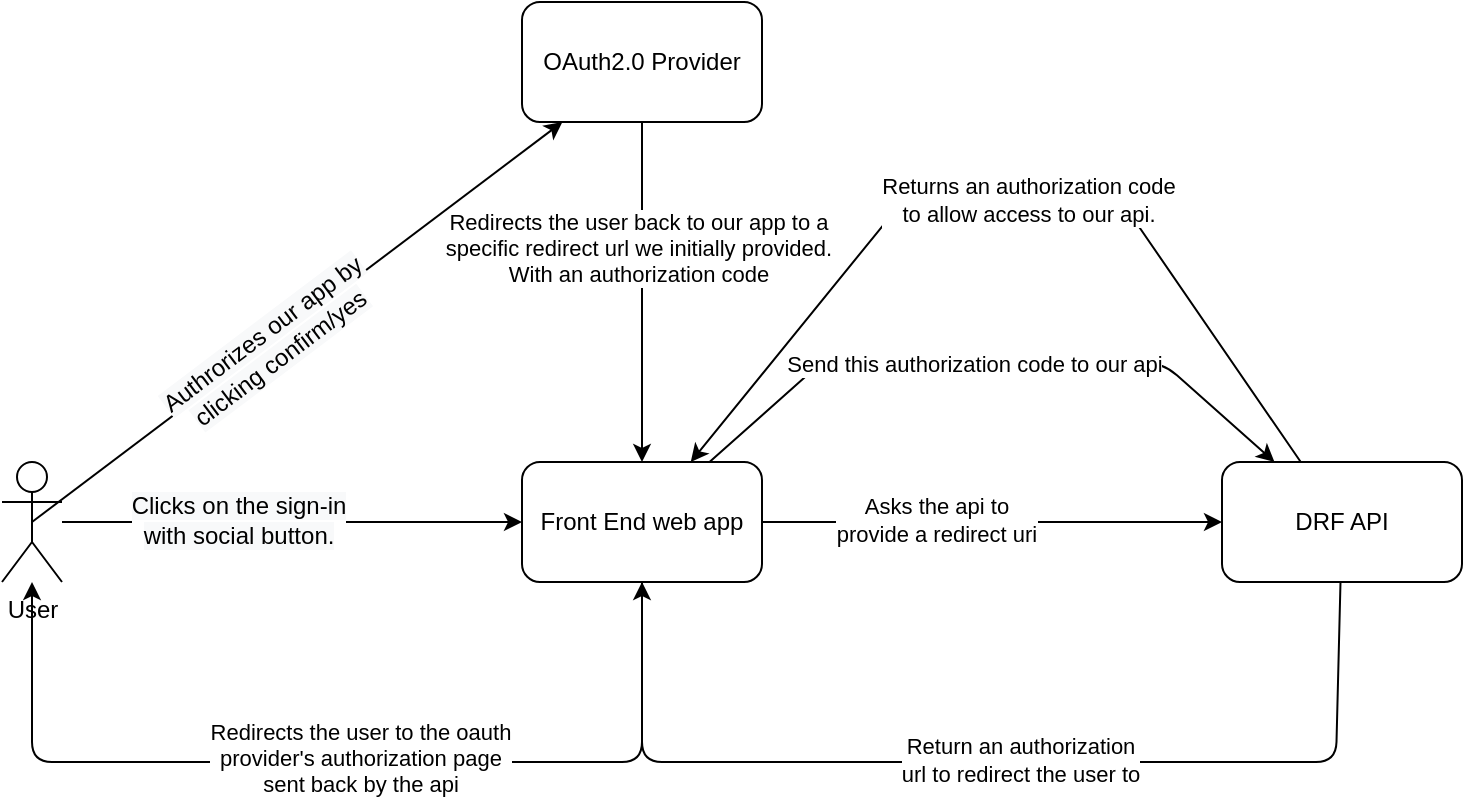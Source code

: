 <mxfile version="13.3.4" type="github">
  <diagram id="9FcNBJ3oQjk3SiIhdpiv" name="Page-1">
    <mxGraphModel dx="1422" dy="800" grid="1" gridSize="10" guides="1" tooltips="1" connect="1" arrows="1" fold="1" page="1" pageScale="1" pageWidth="850" pageHeight="1100" math="0" shadow="0">
      <root>
        <mxCell id="0" />
        <mxCell id="1" parent="0" />
        <mxCell id="5tOZW5mi16WpFH1qeaTQ-8" style="edgeStyle=orthogonalEdgeStyle;rounded=0;orthogonalLoop=1;jettySize=auto;html=1;" edge="1" parent="1" source="5tOZW5mi16WpFH1qeaTQ-1" target="5tOZW5mi16WpFH1qeaTQ-5">
          <mxGeometry relative="1" as="geometry" />
        </mxCell>
        <mxCell id="5tOZW5mi16WpFH1qeaTQ-9" value="&lt;span style=&quot;font-size: 12px ; background-color: rgb(248 , 249 , 250)&quot;&gt;Clicks on the sign-in &lt;br&gt;with social button.&lt;/span&gt;" style="edgeLabel;html=1;align=center;verticalAlign=middle;resizable=0;points=[];" vertex="1" connectable="0" parent="5tOZW5mi16WpFH1qeaTQ-8">
          <mxGeometry x="-0.238" y="1" relative="1" as="geometry">
            <mxPoint as="offset" />
          </mxGeometry>
        </mxCell>
        <mxCell id="5tOZW5mi16WpFH1qeaTQ-1" value="User" style="shape=umlActor;verticalLabelPosition=bottom;labelBackgroundColor=#ffffff;verticalAlign=top;html=1;outlineConnect=0;" vertex="1" parent="1">
          <mxGeometry x="30" y="250" width="30" height="60" as="geometry" />
        </mxCell>
        <mxCell id="5tOZW5mi16WpFH1qeaTQ-4" value="DRF API" style="rounded=1;whiteSpace=wrap;html=1;" vertex="1" parent="1">
          <mxGeometry x="640" y="250" width="120" height="60" as="geometry" />
        </mxCell>
        <mxCell id="5tOZW5mi16WpFH1qeaTQ-10" style="edgeStyle=orthogonalEdgeStyle;rounded=0;orthogonalLoop=1;jettySize=auto;html=1;" edge="1" parent="1" source="5tOZW5mi16WpFH1qeaTQ-5" target="5tOZW5mi16WpFH1qeaTQ-4">
          <mxGeometry relative="1" as="geometry" />
        </mxCell>
        <mxCell id="5tOZW5mi16WpFH1qeaTQ-11" value="Asks the api to &lt;br&gt;provide a redirect uri" style="edgeLabel;html=1;align=center;verticalAlign=middle;resizable=0;points=[];" vertex="1" connectable="0" parent="5tOZW5mi16WpFH1qeaTQ-10">
          <mxGeometry x="-0.243" y="1" relative="1" as="geometry">
            <mxPoint as="offset" />
          </mxGeometry>
        </mxCell>
        <mxCell id="5tOZW5mi16WpFH1qeaTQ-5" value="Front End web app" style="rounded=1;whiteSpace=wrap;html=1;" vertex="1" parent="1">
          <mxGeometry x="290" y="250" width="120" height="60" as="geometry" />
        </mxCell>
        <mxCell id="5tOZW5mi16WpFH1qeaTQ-13" value="" style="endArrow=classic;html=1;" edge="1" parent="1" source="5tOZW5mi16WpFH1qeaTQ-4" target="5tOZW5mi16WpFH1qeaTQ-5">
          <mxGeometry width="50" height="50" relative="1" as="geometry">
            <mxPoint x="680" y="400" as="sourcePoint" />
            <mxPoint x="340" y="400" as="targetPoint" />
            <Array as="points">
              <mxPoint x="697" y="400" />
              <mxPoint x="350" y="400" />
            </Array>
          </mxGeometry>
        </mxCell>
        <mxCell id="5tOZW5mi16WpFH1qeaTQ-14" value="Return an authorization &lt;br&gt;url&amp;nbsp;to redirect the user to" style="edgeLabel;html=1;align=center;verticalAlign=middle;resizable=0;points=[];" vertex="1" connectable="0" parent="5tOZW5mi16WpFH1qeaTQ-13">
          <mxGeometry x="-0.059" y="-1" relative="1" as="geometry">
            <mxPoint as="offset" />
          </mxGeometry>
        </mxCell>
        <mxCell id="5tOZW5mi16WpFH1qeaTQ-16" value="" style="endArrow=classic;html=1;" edge="1" parent="1" source="5tOZW5mi16WpFH1qeaTQ-5" target="5tOZW5mi16WpFH1qeaTQ-1">
          <mxGeometry width="50" height="50" relative="1" as="geometry">
            <mxPoint x="370" y="130" as="sourcePoint" />
            <mxPoint x="570" y="130" as="targetPoint" />
            <Array as="points">
              <mxPoint x="350" y="400" />
              <mxPoint x="45" y="400" />
            </Array>
          </mxGeometry>
        </mxCell>
        <mxCell id="5tOZW5mi16WpFH1qeaTQ-17" value="Redirects the user to the oauth &lt;br&gt;provider&#39;s authorization page &lt;br&gt;sent back by the api" style="edgeLabel;html=1;align=center;verticalAlign=middle;resizable=0;points=[];" vertex="1" connectable="0" parent="5tOZW5mi16WpFH1qeaTQ-16">
          <mxGeometry x="-0.047" y="-2" relative="1" as="geometry">
            <mxPoint as="offset" />
          </mxGeometry>
        </mxCell>
        <mxCell id="5tOZW5mi16WpFH1qeaTQ-20" style="edgeStyle=orthogonalEdgeStyle;rounded=0;orthogonalLoop=1;jettySize=auto;html=1;" edge="1" parent="1" source="5tOZW5mi16WpFH1qeaTQ-18" target="5tOZW5mi16WpFH1qeaTQ-5">
          <mxGeometry relative="1" as="geometry" />
        </mxCell>
        <mxCell id="5tOZW5mi16WpFH1qeaTQ-22" value="Redirects the user back to our app to a &lt;br&gt;specific redirect url we initially provided.&lt;br&gt;With an authorization code" style="edgeLabel;html=1;align=center;verticalAlign=middle;resizable=0;points=[];" vertex="1" connectable="0" parent="5tOZW5mi16WpFH1qeaTQ-20">
          <mxGeometry x="-0.259" y="-2" relative="1" as="geometry">
            <mxPoint as="offset" />
          </mxGeometry>
        </mxCell>
        <mxCell id="5tOZW5mi16WpFH1qeaTQ-18" value="OAuth2.0 Provider" style="rounded=1;whiteSpace=wrap;html=1;" vertex="1" parent="1">
          <mxGeometry x="290" y="20" width="120" height="60" as="geometry" />
        </mxCell>
        <mxCell id="5tOZW5mi16WpFH1qeaTQ-19" value="" style="endArrow=classic;html=1;exitX=0.5;exitY=0.5;exitDx=0;exitDy=0;exitPerimeter=0;" edge="1" parent="1" source="5tOZW5mi16WpFH1qeaTQ-1" target="5tOZW5mi16WpFH1qeaTQ-18">
          <mxGeometry width="50" height="50" relative="1" as="geometry">
            <mxPoint x="400" y="300" as="sourcePoint" />
            <mxPoint x="450" y="250" as="targetPoint" />
          </mxGeometry>
        </mxCell>
        <mxCell id="5tOZW5mi16WpFH1qeaTQ-21" value="&lt;span style=&quot;font-size: 12px ; background-color: rgb(248 , 249 , 250)&quot;&gt;Authrorizes our app by &lt;br&gt;clicking confirm/yes&lt;/span&gt;" style="edgeLabel;html=1;align=center;verticalAlign=middle;resizable=0;points=[];rotation=323;" vertex="1" connectable="0" parent="5tOZW5mi16WpFH1qeaTQ-19">
          <mxGeometry x="-0.109" y="-1" relative="1" as="geometry">
            <mxPoint as="offset" />
          </mxGeometry>
        </mxCell>
        <mxCell id="5tOZW5mi16WpFH1qeaTQ-23" value="" style="endArrow=classic;html=1;" edge="1" parent="1" source="5tOZW5mi16WpFH1qeaTQ-5" target="5tOZW5mi16WpFH1qeaTQ-4">
          <mxGeometry width="50" height="50" relative="1" as="geometry">
            <mxPoint x="699.25" y="430" as="sourcePoint" />
            <mxPoint x="350" y="430" as="targetPoint" />
            <Array as="points">
              <mxPoint x="440" y="200" />
              <mxPoint x="610" y="200" />
            </Array>
          </mxGeometry>
        </mxCell>
        <mxCell id="5tOZW5mi16WpFH1qeaTQ-24" value="Send this authorization code to our api" style="edgeLabel;html=1;align=center;verticalAlign=middle;resizable=0;points=[];" vertex="1" connectable="0" parent="5tOZW5mi16WpFH1qeaTQ-23">
          <mxGeometry x="-0.059" y="-1" relative="1" as="geometry">
            <mxPoint as="offset" />
          </mxGeometry>
        </mxCell>
        <mxCell id="5tOZW5mi16WpFH1qeaTQ-25" value="" style="endArrow=classic;html=1;" edge="1" parent="1" source="5tOZW5mi16WpFH1qeaTQ-4" target="5tOZW5mi16WpFH1qeaTQ-5">
          <mxGeometry width="50" height="50" relative="1" as="geometry">
            <mxPoint x="699.25" y="390" as="sourcePoint" />
            <mxPoint x="350" y="390" as="targetPoint" />
            <Array as="points">
              <mxPoint x="590" y="120" />
              <mxPoint x="480" y="120" />
            </Array>
          </mxGeometry>
        </mxCell>
        <mxCell id="5tOZW5mi16WpFH1qeaTQ-26" value="Returns an authorization code &lt;br&gt;to allow access to our api." style="edgeLabel;html=1;align=center;verticalAlign=middle;resizable=0;points=[];" vertex="1" connectable="0" parent="5tOZW5mi16WpFH1qeaTQ-25">
          <mxGeometry x="-0.059" y="-1" relative="1" as="geometry">
            <mxPoint as="offset" />
          </mxGeometry>
        </mxCell>
      </root>
    </mxGraphModel>
  </diagram>
</mxfile>
